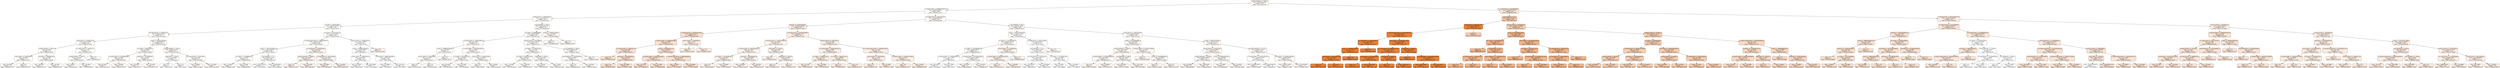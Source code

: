 digraph Tree {
node [shape=box, style="filled, rounded", color="black", fontname=helvetica] ;
edge [fontname=helvetica] ;
0 [label="context-switches <= 77936.0\nmae = 28703596.36485\nsamples = 1417\nvalue = 10157470.2743", fillcolor="#e5813908"] ;
1 [label="L1-dcache-loads <= 264488337408.0\nmae = 7849502.89066\nsamples = 990\nvalue = 3544824.75274", fillcolor="#e5813903"] ;
0 -> 1 [labeldistance=2.5, labelangle=45, headlabel="True"] ;
2 [label="cache-misses <= 1384231616.0\nmae = 3356720.45713\nsamples = 643\nvalue = 2474430.47798", fillcolor="#e5813902"] ;
1 -> 2 ;
3 [label="LLC-loads <= 469163280.0\nmae = 3094957.64796\nsamples = 591\nvalue = 2412310.16575", fillcolor="#e5813902"] ;
2 -> 3 ;
4 [label="LLC-load-misses <= 152046272.0\nmae = 2758293.93829\nsamples = 67\nvalue = 10157360.79835", fillcolor="#e5813908"] ;
3 -> 4 ;
5 [label="cache-misses <= 165061776.0\nmae = 651504.79566\nsamples = 28\nvalue = 6584914.13666", fillcolor="#e5813905"] ;
4 -> 5 ;
6 [label="context-switches <= 4647.5\nmae = 68.45041\nsamples = 22\nvalue = 6584981.18311", fillcolor="#e5813905"] ;
5 -> 6 ;
7 [label="cache-misses <= 158679600.0\nmae = 50.99324\nsamples = 11\nvalue = 6585012.11447", fillcolor="#e5813905"] ;
6 -> 7 ;
8 [label="mae = 38.47296\nsamples = 10\nvalue = 6585016.57827", fillcolor="#e5813905"] ;
7 -> 8 ;
9 [label="mae = 0.0\nsamples = 1\nvalue = 6584835.91844", fillcolor="#e5813905"] ;
7 -> 9 ;
10 [label="branches <= 7464828160.0\nmae = 50.7601\nsamples = 11\nvalue = 6584911.85794", fillcolor="#e5813905"] ;
6 -> 10 ;
11 [label="mae = 30.01974\nsamples = 2\nvalue = 6585036.26705", fillcolor="#e5813905"] ;
10 -> 11 ;
12 [label="mae = 34.13075\nsamples = 9\nvalue = 6584909.49184", fillcolor="#e5813905"] ;
10 -> 12 ;
13 [label="LLC-store-misses <= 18378117.0\nmae = 21.75793\nsamples = 6\nvalue = 3544834.11599", fillcolor="#e5813903"] ;
5 -> 13 ;
14 [label="context-switches <= 4927.5\nmae = 16.03762\nsamples = 5\nvalue = 3544835.99178", fillcolor="#e5813903"] ;
13 -> 14 ;
15 [label="mae = 3.89461\nsamples = 3\nvalue = 3544832.2402", fillcolor="#e5813903"] ;
14 -> 15 ;
16 [label="mae = 28.53007\nsamples = 2\nvalue = 3544868.36814", fillcolor="#e5813903"] ;
14 -> 16 ;
17 [label="mae = 0.0\nsamples = 1\nvalue = 3544785.6323", fillcolor="#e5813903"] ;
13 -> 17 ;
18 [label="cycles <= 165764276224.0\nmae = 1184180.98716\nsamples = 39\nvalue = 12007626.79765", fillcolor="#e5813909"] ;
4 -> 18 ;
19 [label="LLC-loads <= 458937456.0\nmae = 51.80359\nsamples = 25\nvalue = 12007671.58802", fillcolor="#e5813909"] ;
18 -> 19 ;
20 [label="L1-dcache-stores <= 26750430208.0\nmae = 44.24897\nsamples = 16\nvalue = 12007648.52832", fillcolor="#e5813909"] ;
19 -> 20 ;
21 [label="mae = 56.9387\nsamples = 4\nvalue = 12007732.77377", fillcolor="#e5813909"] ;
20 -> 21 ;
22 [label="mae = 24.99952\nsamples = 12\nvalue = 12007637.24014", fillcolor="#e5813909"] ;
20 -> 22 ;
23 [label="branches <= 7215158528.0\nmae = 38.9766\nsamples = 9\nvalue = 12007713.01594", fillcolor="#e5813909"] ;
19 -> 23 ;
24 [label="mae = 10.24744\nsamples = 2\nvalue = 12007761.529", fillcolor="#e5813909"] ;
23 -> 24 ;
25 [label="mae = 35.10278\nsamples = 7\nvalue = 12007704.97214", fillcolor="#e5813909"] ;
23 -> 25 ;
26 [label="context-switches <= 5153.5\nmae = 1448566.64022\nsamples = 14\nvalue = 10157420.33951", fillcolor="#e5813908"] ;
18 -> 26 ;
27 [label="page-faults <= 9154.5\nmae = 140.64805\nsamples = 2\nvalue = 17990.02536", fillcolor="#e5813900"] ;
26 -> 27 ;
28 [label="mae = 0.0\nsamples = 1\nvalue = 17849.37731", fillcolor="#e5813900"] ;
27 -> 28 ;
29 [label="mae = 0.0\nsamples = 1\nvalue = 18130.67342", fillcolor="#e5813900"] ;
27 -> 29 ;
30 [label="LLC-store-misses <= 15547459.5\nmae = 86.81309\nsamples = 12\nvalue = 10157467.40895", fillcolor="#e5813908"] ;
26 -> 30 ;
31 [label="mae = 55.88227\nsamples = 9\nvalue = 10157512.3632", fillcolor="#e5813908"] ;
30 -> 31 ;
32 [label="mae = 24.13059\nsamples = 3\nvalue = 10157322.72066", fillcolor="#e5813908"] ;
30 -> 32 ;
33 [label="LLC-stores <= 9275433472.0\nmae = 2651363.99381\nsamples = 524\nvalue = 2306160.54129", fillcolor="#e5813902"] ;
3 -> 33 ;
34 [label="L1-dcache-load-misses <= 14803105024.0\nmae = 2656538.16272\nsamples = 431\nvalue = 2412399.86329", fillcolor="#e5813902"] ;
33 -> 34 ;
35 [label="cycles <= 147327016960.0\nmae = 1102578.82222\nsamples = 405\nvalue = 2412311.60305", fillcolor="#e5813902"] ;
34 -> 35 ;
36 [label="LLC-stores <= 2756900352.0\nmae = 21.46657\nsamples = 21\nvalue = 6184882.40787", fillcolor="#e5813905"] ;
35 -> 36 ;
37 [label="mae = 15.00073\nsamples = 9\nvalue = 6184858.75368", fillcolor="#e5813905"] ;
36 -> 37 ;
38 [label="mae = 16.7085\nsamples = 12\nvalue = 6184899.26962", fillcolor="#e5813905"] ;
36 -> 38 ;
39 [label="cpu-migrations <= 2.5\nmae = 954653.2198\nsamples = 384\nvalue = 2366438.91434", fillcolor="#e5813902"] ;
35 -> 39 ;
40 [label="mae = 1114557.24122\nsamples = 44\nvalue = 17879.44724", fillcolor="#e5813900"] ;
39 -> 40 ;
41 [label="mae = 710768.30824\nsamples = 340\nvalue = 2412345.99253", fillcolor="#e5813902"] ;
39 -> 41 ;
42 [label="LLC-load-misses <= 928160288.0\nmae = 146.94237\nsamples = 26\nvalue = 29274777.73053", fillcolor="#e5813917"] ;
34 -> 42 ;
43 [label="context-switches <= 20069.5\nmae = 120.4066\nsamples = 6\nvalue = 29274604.40168", fillcolor="#e5813917"] ;
42 -> 43 ;
44 [label="mae = 0.0\nsamples = 1\nvalue = 29274943.73331", fillcolor="#e5813917"] ;
43 -> 44 ;
45 [label="mae = 69.21876\nsamples = 5\nvalue = 29274567.38752", fillcolor="#e5813917"] ;
43 -> 45 ;
46 [label="LLC-load-misses <= 931511648.0\nmae = 122.22516\nsamples = 20\nvalue = 29274835.38866", fillcolor="#e5813917"] ;
42 -> 46 ;
47 [label="mae = 60.93886\nsamples = 6\nvalue = 29274986.05454", fillcolor="#e5813917"] ;
46 -> 47 ;
48 [label="mae = 104.9856\nsamples = 14\nvalue = 29274760.86039", fillcolor="#e5813917"] ;
46 -> 48 ;
49 [label="branch-misses <= 146820704.0\nmae = 354929.78595\nsamples = 93\nvalue = 15902.93248", fillcolor="#e5813900"] ;
33 -> 49 ;
50 [label="cycles <= 664881758208.0\nmae = 18293.04009\nsamples = 92\nvalue = 15898.92973", fillcolor="#e5813900"] ;
49 -> 50 ;
51 [label="cache-misses <= 1068420928.0\nmae = 1664.41967\nsamples = 44\nvalue = 49918.46802", fillcolor="#e5813900"] ;
50 -> 51 ;
52 [label="mae = 10.34938\nsamples = 24\nvalue = 49906.74548", fillcolor="#e5813900"] ;
51 -> 52 ;
53 [label="mae = 600.23186\nsamples = 20\nvalue = 53723.17628", fillcolor="#e5813900"] ;
51 -> 53 ;
54 [label="instructions <= 980667301888.0\nmae = 2192.31267\nsamples = 48\nvalue = 15505.30645", fillcolor="#e5813900"] ;
50 -> 54 ;
55 [label="mae = 125.98926\nsamples = 26\nvalue = 15685.61584", fillcolor="#e5813900"] ;
54 -> 55 ;
56 [label="mae = 96.42176\nsamples = 22\nvalue = 10971.58825", fillcolor="#e5813900"] ;
54 -> 56 ;
57 [label="mae = 0.0\nsamples = 1\nvalue = 31341413.33799", fillcolor="#e5813919"] ;
49 -> 57 ;
58 [label="cpu-migrations <= 367.0\nmae = 1027458.02794\nsamples = 52\nvalue = 8754492.05026", fillcolor="#e5813907"] ;
2 -> 58 ;
59 [label="LLC-loads <= 2409056896.0\nmae = 706055.02666\nsamples = 50\nvalue = 8754482.41261", fillcolor="#e5813907"] ;
58 -> 59 ;
60 [label="LLC-load-misses <= 1292617664.0\nmae = 81.57938\nsamples = 24\nvalue = 8754574.0215", fillcolor="#e5813907"] ;
59 -> 60 ;
61 [label="cycles <= 768882212864.0\nmae = 20.1288\nsamples = 3\nvalue = 8754715.0716", fillcolor="#e5813907"] ;
60 -> 61 ;
62 [label="branch-misses <= 75564288.0\nmae = 13.87011\nsamples = 2\nvalue = 8754728.94171", fillcolor="#e5813907"] ;
61 -> 62 ;
63 [label="mae = 0.0\nsamples = 1\nvalue = 8754715.0716", fillcolor="#e5813907"] ;
62 -> 63 ;
64 [label="mae = 0.0\nsamples = 1\nvalue = 8754742.81182", fillcolor="#e5813907"] ;
62 -> 64 ;
65 [label="mae = 0.0\nsamples = 1\nvalue = 8754682.42543", fillcolor="#e5813907"] ;
61 -> 65 ;
66 [label="L1-dcache-loads <= 263557955584.0\nmae = 72.62973\nsamples = 21\nvalue = 8754562.35314", fillcolor="#e5813907"] ;
60 -> 66 ;
67 [label="LLC-loads <= 2217437312.0\nmae = 60.08497\nsamples = 18\nvalue = 8754527.3322", fillcolor="#e5813907"] ;
66 -> 67 ;
68 [label="mae = 54.52441\nsamples = 10\nvalue = 8754582.83957", fillcolor="#e5813907"] ;
67 -> 68 ;
69 [label="mae = 33.35356\nsamples = 8\nvalue = 8754492.05026", fillcolor="#e5813907"] ;
67 -> 69 ;
70 [label="cache-misses <= 1456075328.0\nmae = 13.58245\nsamples = 3\nvalue = 8754682.18469", fillcolor="#e5813907"] ;
66 -> 70 ;
71 [label="mae = 0.0\nsamples = 1\nvalue = 8754713.60996", fillcolor="#e5813907"] ;
70 -> 71 ;
72 [label="mae = 4.66104\nsamples = 2\nvalue = 8754677.52365", fillcolor="#e5813907"] ;
70 -> 72 ;
73 [label="branch-misses <= 78779696.0\nmae = 577038.58253\nsamples = 26\nvalue = 7485861.51412", fillcolor="#e5813906"] ;
59 -> 73 ;
74 [label="LLC-loads <= 2720927232.0\nmae = 69.53332\nsamples = 21\nvalue = 7485826.29915", fillcolor="#e5813906"] ;
73 -> 74 ;
75 [label="LLC-loads <= 2642075776.0\nmae = 61.81612\nsamples = 14\nvalue = 7485878.72878", fillcolor="#e5813906"] ;
74 -> 75 ;
76 [label="mae = 72.34508\nsamples = 5\nvalue = 7485784.22763", fillcolor="#e5813906"] ;
75 -> 76 ;
77 [label="mae = 28.03799\nsamples = 9\nvalue = 7485898.45502", fillcolor="#e5813906"] ;
75 -> 77 ;
78 [label="page-faults <= 8212.0\nmae = 47.51619\nsamples = 7\nvalue = 7485799.35866", fillcolor="#e5813906"] ;
74 -> 78 ;
79 [label="mae = 10.0545\nsamples = 4\nvalue = 7485809.94465", fillcolor="#e5813906"] ;
78 -> 79 ;
80 [label="mae = 7.5845\nsamples = 3\nvalue = 7485709.17258", fillcolor="#e5813906"] ;
78 -> 80 ;
81 [label="cpu-migrations <= 203.0\nmae = 399636.5082\nsamples = 5\nvalue = 10086615.70917", fillcolor="#e5813908"] ;
73 -> 81 ;
82 [label="cache-references <= 4754366976.0\nmae = 86.73643\nsamples = 4\nvalue = 10086604.67925", fillcolor="#e5813908"] ;
81 -> 82 ;
83 [label="mae = 0.0\nsamples = 1\nvalue = 10086384.01472", fillcolor="#e5813908"] ;
82 -> 83 ;
84 [label="mae = 38.41709\nsamples = 3\nvalue = 10086615.70917", fillcolor="#e5813908"] ;
82 -> 84 ;
85 [label="mae = 0.0\nsamples = 1\nvalue = 12084451.30443", fillcolor="#e5813909"] ;
81 -> 85 ;
86 [label="cycles <= 754407735296.0\nmae = 61.07859\nsamples = 2\nvalue = 17817023.18926", fillcolor="#e581390e"] ;
58 -> 86 ;
87 [label="mae = 0.0\nsamples = 1\nvalue = 17817084.26785", fillcolor="#e581390e"] ;
86 -> 87 ;
88 [label="mae = 0.0\nsamples = 1\nvalue = 17816962.11067", fillcolor="#e581390e"] ;
86 -> 88 ;
89 [label="LLC-load-misses <= 1062787136.0\nmae = 11796096.67928\nsamples = 347\nvalue = 12928674.4685", fillcolor="#e581390a"] ;
1 -> 89 ;
90 [label="branches <= 43161450496.0\nmae = 15576546.60368\nsamples = 59\nvalue = 45338624.15259", fillcolor="#e5813924"] ;
89 -> 90 ;
91 [label="L1-dcache-stores <= 201565216768.0\nmae = 2820264.90423\nsamples = 23\nvalue = 77769950.99864", fillcolor="#e581393d"] ;
90 -> 91 ;
92 [label="L1-dcache-loads <= 446488330240.0\nmae = 155.92609\nsamples = 21\nvalue = 77770024.46658", fillcolor="#e581393d"] ;
91 -> 92 ;
93 [label="LLC-store-misses <= 32043261.0\nmae = 109.62083\nsamples = 10\nvalue = 77769870.44739", fillcolor="#e581393d"] ;
92 -> 93 ;
94 [label="mae = 0.0\nsamples = 1\nvalue = 77770189.22156", fillcolor="#e581393d"] ;
93 -> 94 ;
95 [label="branches <= 43063654400.0\nmae = 85.21228\nsamples = 9\nvalue = 77769859.92381", fillcolor="#e581393d"] ;
93 -> 95 ;
96 [label="mae = 0.0\nsamples = 1\nvalue = 77770108.56562", fillcolor="#e581393d"] ;
95 -> 96 ;
97 [label="mae = 64.78359\nsamples = 8\nvalue = 77769843.57386", fillcolor="#e581393d"] ;
95 -> 97 ;
98 [label="cycles <= 787893747712.0\nmae = 113.88553\nsamples = 11\nvalue = 77770146.40495", fillcolor="#e581393d"] ;
92 -> 98 ;
99 [label="L1-dcache-stores <= 201540362240.0\nmae = 102.91377\nsamples = 5\nvalue = 77769936.54729", fillcolor="#e581393d"] ;
98 -> 99 ;
100 [label="mae = 79.77729\nsamples = 2\nvalue = 77770168.48577", fillcolor="#e581393d"] ;
99 -> 100 ;
101 [label="mae = 12.73801\nsamples = 3\nvalue = 77769924.06942", fillcolor="#e581393d"] ;
99 -> 101 ;
102 [label="L1-dcache-load-misses <= 29684398080.0\nmae = 41.99028\nsamples = 6\nvalue = 77770230.33657", fillcolor="#e581393d"] ;
98 -> 102 ;
103 [label="mae = 27.2845\nsamples = 3\nvalue = 77770146.40495", fillcolor="#e581393d"] ;
102 -> 103 ;
104 [label="mae = 15.66904\nsamples = 3\nvalue = 77770255.71893", fillcolor="#e581393d"] ;
102 -> 104 ;
105 [label="branch-misses <= 49840484.0\nmae = 5.6273\nsamples = 2\nvalue = 45338578.55786", fillcolor="#e5813924"] ;
91 -> 105 ;
106 [label="mae = 0.0\nsamples = 1\nvalue = 45338572.93056", fillcolor="#e5813924"] ;
105 -> 106 ;
107 [label="mae = 0.0\nsamples = 1\nvalue = 45338584.18516", fillcolor="#e5813924"] ;
105 -> 107 ;
108 [label="L1-dcache-stores <= 152439726080.0\nmae = 6609886.37733\nsamples = 36\nvalue = 45338557.3622", fillcolor="#e5813924"] ;
90 -> 108 ;
109 [label="L1-dcache-stores <= 104229761024.0\nmae = 205.98476\nsamples = 17\nvalue = 31341286.15226", fillcolor="#e5813919"] ;
108 -> 109 ;
110 [label="L1-dcache-stores <= 104159526912.0\nmae = 163.61644\nsamples = 14\nvalue = 31341345.33191", fillcolor="#e5813919"] ;
109 -> 110 ;
111 [label="LLC-stores <= 12124169728.0\nmae = 164.34212\nsamples = 4\nvalue = 31340996.18963", fillcolor="#e5813919"] ;
110 -> 111 ;
112 [label="mae = 0.0\nsamples = 1\nvalue = 31341464.28945", fillcolor="#e5813919"] ;
111 -> 112 ;
113 [label="mae = 46.33844\nsamples = 3\nvalue = 31340945.93628", fillcolor="#e5813919"] ;
111 -> 113 ;
114 [label="branches <= 62870609920.0\nmae = 100.62049\nsamples = 10\nvalue = 31341379.18518", fillcolor="#e5813919"] ;
110 -> 114 ;
115 [label="mae = 79.59182\nsamples = 4\nvalue = 31341271.14035", fillcolor="#e5813919"] ;
114 -> 115 ;
116 [label="mae = 41.24313\nsamples = 6\nvalue = 31341457.8599", fillcolor="#e5813919"] ;
114 -> 116 ;
117 [label="minor-faults <= 15247.0\nmae = 46.25939\nsamples = 3\nvalue = 31340912.47749", fillcolor="#e5813919"] ;
109 -> 117 ;
118 [label="mae = 0.0\nsamples = 1\nvalue = 31340842.58535", fillcolor="#e5813919"] ;
117 -> 118 ;
119 [label="page-faults <= 16070.5\nmae = 34.44301\nsamples = 2\nvalue = 31340946.9205", fillcolor="#e5813919"] ;
117 -> 119 ;
120 [label="mae = 0.0\nsamples = 1\nvalue = 31340981.3635", fillcolor="#e5813919"] ;
119 -> 120 ;
121 [label="mae = 0.0\nsamples = 1\nvalue = 31340912.47749", fillcolor="#e5813919"] ;
119 -> 121 ;
122 [label="branch-misses <= 50431702.0\nmae = 36.93406\nsamples = 19\nvalue = 45338610.33108", fillcolor="#e5813924"] ;
108 -> 122 ;
123 [label="L1-dcache-loads <= 446875942912.0\nmae = 29.05831\nsamples = 10\nvalue = 45338641.69692", fillcolor="#e5813924"] ;
122 -> 123 ;
124 [label="LLC-loads <= 1838035136.0\nmae = 26.34742\nsamples = 8\nvalue = 45338633.63561", fillcolor="#e5813924"] ;
123 -> 124 ;
125 [label="mae = 11.7762\nsamples = 2\nvalue = 45338579.68185", fillcolor="#e5813924"] ;
124 -> 125 ;
126 [label="mae = 15.03801\nsamples = 6\nvalue = 45338641.69692", fillcolor="#e5813924"] ;
124 -> 126 ;
127 [label="LLC-stores <= 1960523712.0\nmae = 0.83564\nsamples = 2\nvalue = 45338679.85938", fillcolor="#e5813924"] ;
123 -> 127 ;
128 [label="mae = 0.0\nsamples = 1\nvalue = 45338680.69502", fillcolor="#e5813924"] ;
127 -> 128 ;
129 [label="mae = 0.0\nsamples = 1\nvalue = 45338679.02373", fillcolor="#e5813924"] ;
127 -> 129 ;
130 [label="L1-dcache-load-misses <= 29659875328.0\nmae = 21.52383\nsamples = 9\nvalue = 45338574.99799", fillcolor="#e5813924"] ;
122 -> 130 ;
131 [label="branch-misses <= 50531668.0\nmae = 7.02919\nsamples = 6\nvalue = 45338570.5273", fillcolor="#e5813924"] ;
130 -> 131 ;
132 [label="mae = 0.0\nsamples = 1\nvalue = 45338552.765", fillcolor="#e5813924"] ;
131 -> 132 ;
133 [label="mae = 4.76024\nsamples = 5\nvalue = 45338571.13895", fillcolor="#e5813924"] ;
131 -> 133 ;
134 [label="L1-dcache-stores <= 200744714240.0\nmae = 13.25722\nsamples = 3\nvalue = 45338610.33108", fillcolor="#e5813924"] ;
130 -> 134 ;
135 [label="mae = 0.0\nsamples = 1\nvalue = 45338649.12789", fillcolor="#e5813924"] ;
134 -> 135 ;
136 [label="mae = 0.48743\nsamples = 2\nvalue = 45338609.84365", fillcolor="#e5813924"] ;
134 -> 136 ;
137 [label="cpu-migrations <= 86.5\nmae = 6011097.20578\nsamples = 288\nvalue = 12084668.33176", fillcolor="#e5813909"] ;
89 -> 137 ;
138 [label="cycles <= 1057470709760.0\nmae = 3748931.31364\nsamples = 89\nvalue = 226186.43643", fillcolor="#e5813900"] ;
137 -> 138 ;
139 [label="LLC-stores <= 12146683392.0\nmae = 5660001.92298\nsamples = 28\nvalue = 10741083.94142", fillcolor="#e5813908"] ;
138 -> 139 ;
140 [label="LLC-loads <= 3227084288.0\nmae = 3060929.4073\nsamples = 24\nvalue = 10086685.43092", fillcolor="#e5813908"] ;
139 -> 140 ;
141 [label="L1-dcache-stores <= 153189036032.0\nmae = 14321.77805\nsamples = 6\nvalue = 10628.69115", fillcolor="#e5813900"] ;
140 -> 141 ;
142 [label="mae = 565.42871\nsamples = 2\nvalue = 53254.9632", fillcolor="#e5813900"] ;
141 -> 142 ;
143 [label="mae = 162.11848\nsamples = 4\nvalue = 10475.75055", fillcolor="#e5813900"] ;
141 -> 143 ;
144 [label="L1-dcache-loads <= 357192392704.0\nmae = 581829.54681\nsamples = 18\nvalue = 11395457.21566", fillcolor="#e5813909"] ;
140 -> 144 ;
145 [label="mae = 105.31644\nsamples = 8\nvalue = 10086596.68916", fillcolor="#e5813908"] ;
144 -> 145 ;
146 [label="mae = 114.92433\nsamples = 10\nvalue = 11395689.1486", fillcolor="#e5813909"] ;
144 -> 146 ;
147 [label="branch-misses <= 147289360.0\nmae = 199.3023\nsamples = 4\nvalue = 31341231.45084", fillcolor="#e5813919"] ;
139 -> 147 ;
148 [label="L1-dcache-loads <= 264553955328.0\nmae = 88.82172\nsamples = 3\nvalue = 31341334.68458", fillcolor="#e5813919"] ;
147 -> 148 ;
149 [label="mae = 0.0\nsamples = 1\nvalue = 31341128.21711", fillcolor="#e5813919"] ;
148 -> 149 ;
150 [label="mae = 29.99885\nsamples = 2\nvalue = 31341364.68343", fillcolor="#e5813919"] ;
148 -> 150 ;
151 [label="mae = 0.0\nsamples = 1\nvalue = 31340803.94056", fillcolor="#e5813919"] ;
147 -> 151 ;
152 [label="LLC-load-misses <= 5682727680.0\nmae = 285166.6387\nsamples = 61\nvalue = 221187.44807", fillcolor="#e5813900"] ;
138 -> 152 ;
153 [label="cpu-migrations <= 22.5\nmae = 73026.20526\nsamples = 60\nvalue = 220767.13119", fillcolor="#e5813900"] ;
152 -> 153 ;
154 [label="LLC-store-misses <= 552755232.0\nmae = 2500.93278\nsamples = 40\nvalue = 226225.80601", fillcolor="#e5813900"] ;
153 -> 154 ;
155 [label="mae = 2473.05778\nsamples = 10\nvalue = 218838.38122", fillcolor="#e5813900"] ;
154 -> 155 ;
156 [label="mae = 1179.06398\nsamples = 30\nvalue = 226493.19912", fillcolor="#e5813900"] ;
154 -> 156 ;
157 [label="LLC-stores <= 12763845120.0\nmae = 87.39636\nsamples = 20\nvalue = 11191.20483", fillcolor="#e5813900"] ;
153 -> 157 ;
158 [label="mae = 74.37691\nsamples = 15\nvalue = 11147.83864", fillcolor="#e5813900"] ;
157 -> 158 ;
159 [label="mae = 25.02883\nsamples = 5\nvalue = 11317.88504", fillcolor="#e5813900"] ;
157 -> 159 ;
160 [label="mae = 0.0\nsamples = 1\nvalue = 13234780.09311", fillcolor="#e581390a"] ;
152 -> 160 ;
161 [label="cache-misses <= 1387013632.0\nmae = 3900345.69395\nsamples = 199\nvalue = 13234712.26475", fillcolor="#e581390a"] ;
137 -> 161 ;
162 [label="cycles <= 831754665984.0\nmae = 208.0986\nsamples = 22\nvalue = 23411503.51117", fillcolor="#e5813912"] ;
161 -> 162 ;
163 [label="context-switches <= 27661.5\nmae = 191.64148\nsamples = 19\nvalue = 23411495.64023", fillcolor="#e5813912"] ;
162 -> 163 ;
164 [label="L1-dcache-stores <= 201185656832.0\nmae = 140.21885\nsamples = 4\nvalue = 23411863.45672", fillcolor="#e5813912"] ;
163 -> 164 ;
165 [label="mae = 0.0\nsamples = 1\nvalue = 23411546.44693", fillcolor="#e5813912"] ;
164 -> 165 ;
166 [label="mae = 55.66958\nsamples = 3\nvalue = 23411940.3136", fillcolor="#e5813912"] ;
164 -> 166 ;
167 [label="cpu-migrations <= 506.5\nmae = 152.70518\nsamples = 15\nvalue = 23411457.56344", fillcolor="#e5813912"] ;
163 -> 167 ;
168 [label="mae = 106.26421\nsamples = 4\nvalue = 23411216.32404", fillcolor="#e5813912"] ;
167 -> 168 ;
169 [label="mae = 124.74167\nsamples = 11\nvalue = 23411495.64023", fillcolor="#e5813912"] ;
167 -> 169 ;
170 [label="L1-dcache-stores <= 201170771968.0\nmae = 72.53387\nsamples = 3\nvalue = 23411759.21258", fillcolor="#e5813912"] ;
162 -> 170 ;
171 [label="mae = 0.0\nsamples = 1\nvalue = 23411944.90508", fillcolor="#e5813912"] ;
170 -> 171 ;
172 [label="cycles <= 832769818624.0\nmae = 15.95456\nsamples = 2\nvalue = 23411743.25802", fillcolor="#e5813912"] ;
170 -> 172 ;
173 [label="mae = 0.0\nsamples = 1\nvalue = 23411727.30346", fillcolor="#e5813912"] ;
172 -> 173 ;
174 [label="mae = 0.0\nsamples = 1\nvalue = 23411759.21258", fillcolor="#e5813912"] ;
172 -> 174 ;
175 [label="cycles <= 866532163584.0\nmae = 3115024.4224\nsamples = 177\nvalue = 12928666.3391", fillcolor="#e581390a"] ;
161 -> 175 ;
176 [label="branch-misses <= 151251728.0\nmae = 1339708.26901\nsamples = 65\nvalue = 16312925.94683", fillcolor="#e581390d"] ;
175 -> 176 ;
177 [label="context-switches <= 29199.5\nmae = 699551.96902\nsamples = 43\nvalue = 16313154.88625", fillcolor="#e581390d"] ;
176 -> 177 ;
178 [label="mae = 81.66942\nsamples = 20\nvalue = 17816960.20026", fillcolor="#e581390e"] ;
177 -> 178 ;
179 [label="mae = 108.33149\nsamples = 23\nvalue = 16312951.84101", fillcolor="#e581390d"] ;
177 -> 179 ;
180 [label="cycles <= 826660126720.0\nmae = 68.6496\nsamples = 22\nvalue = 13722122.31517", fillcolor="#e581390b"] ;
176 -> 180 ;
181 [label="mae = 13.45995\nsamples = 3\nvalue = 13722028.48651", fillcolor="#e581390b"] ;
180 -> 181 ;
182 [label="mae = 63.58783\nsamples = 19\nvalue = 13722141.27062", fillcolor="#e581390b"] ;
180 -> 182 ;
183 [label="context-switches <= 31771.5\nmae = 3078455.49073\nsamples = 112\nvalue = 12084603.45275", fillcolor="#e5813909"] ;
175 -> 183 ;
184 [label="L1-dcache-loads <= 357012168704.0\nmae = 3546641.47831\nsamples = 20\nvalue = 10496.52696", fillcolor="#e5813900"] ;
183 -> 184 ;
185 [label="mae = 1126694.70527\nsamples = 5\nvalue = 12084504.49509", fillcolor="#e5813909"] ;
184 -> 185 ;
186 [label="mae = 861360.80122\nsamples = 15\nvalue = 10353.86143", fillcolor="#e5813900"] ;
184 -> 186 ;
187 [label="instructions <= 1039935766528.0\nmae = 1839879.60605\nsamples = 92\nvalue = 12506542.86146", fillcolor="#e581390a"] ;
183 -> 187 ;
188 [label="mae = 2995871.6586\nsamples = 16\nvalue = 10086424.22281", fillcolor="#e5813908"] ;
187 -> 188 ;
189 [label="mae = 1178176.8869\nsamples = 76\nvalue = 12928466.29339", fillcolor="#e581390a"] ;
187 -> 189 ;
190 [label="cache-misses <= 6545384960.0\nmae = 39786971.91203\nsamples = 427\nvalue = 65902888.45456", fillcolor="#e5813934"] ;
0 -> 190 [labeldistance=2.5, labelangle=-45, headlabel="False"] ;
191 [label="cpu-migrations <= 4.0\nmae = 56451745.84712\nsamples = 110\nvalue = 128745851.8427", fillcolor="#e5813965"] ;
190 -> 191 ;
192 [label="cache-misses <= 4480270336.0\nmae = 8524449.86683\nsamples = 23\nvalue = 324711691.78599", fillcolor="#e58139ff"] ;
191 -> 192 ;
193 [label="L1-dcache-load-misses <= 125362966528.0\nmae = 4393.01279\nsamples = 22\nvalue = 324712039.1522", fillcolor="#e58139ff"] ;
192 -> 193 ;
194 [label="LLC-load-misses <= 3901489280.0\nmae = 1377.54419\nsamples = 4\nvalue = 324705181.89119", fillcolor="#e58139ff"] ;
193 -> 194 ;
195 [label="cycles <= 3290923532288.0\nmae = 711.42925\nsamples = 3\nvalue = 324704592.03667", fillcolor="#e58139ff"] ;
194 -> 195 ;
196 [label="cache-misses <= 4141707648.0\nmae = 477.28935\nsamples = 2\nvalue = 324704114.74732", fillcolor="#e58139ff"] ;
195 -> 196 ;
197 [label="mae = 0.0\nsamples = 1\nvalue = 324703637.45796", fillcolor="#e58139ff"] ;
196 -> 197 ;
198 [label="mae = 0.0\nsamples = 1\nvalue = 324704592.03667", fillcolor="#e58139ff"] ;
196 -> 198 ;
199 [label="mae = 0.0\nsamples = 1\nvalue = 324705771.74571", fillcolor="#e58139ff"] ;
195 -> 199 ;
200 [label="mae = 0.0\nsamples = 1\nvalue = 324707967.92568", fillcolor="#e58139ff"] ;
194 -> 200 ;
201 [label="instructions <= 6709061877760.0\nmae = 3669.53689\nsamples = 18\nvalue = 324713918.24236", fillcolor="#e58139ff"] ;
193 -> 201 ;
202 [label="L1-dcache-stores <= 820644315136.0\nmae = 2546.12826\nsamples = 9\nvalue = 324716178.97872", fillcolor="#e58139ff"] ;
201 -> 202 ;
203 [label="cache-misses <= 4124203648.0\nmae = 1982.49343\nsamples = 6\nvalue = 324714895.69097", fillcolor="#e58139ff"] ;
202 -> 203 ;
204 [label="mae = 0.0\nsamples = 1\nvalue = 324719393.9821", fillcolor="#e58139ff"] ;
203 -> 204 ;
205 [label="mae = 1288.41799\nsamples = 5\nvalue = 324713941.11147", fillcolor="#e58139ff"] ;
203 -> 205 ;
206 [label="minor-faults <= 30103.0\nmae = 612.41848\nsamples = 3\nvalue = 324719901.05467", fillcolor="#e58139ff"] ;
202 -> 206 ;
207 [label="mae = 0.0\nsamples = 1\nvalue = 324718580.70168", fillcolor="#e58139ff"] ;
206 -> 207 ;
208 [label="mae = 258.45122\nsamples = 2\nvalue = 324720159.50589", fillcolor="#e58139ff"] ;
206 -> 208 ;
209 [label="minor-faults <= 30801.5\nmae = 2726.95443\nsamples = 9\nvalue = 324710748.08959", fillcolor="#e58139ff"] ;
201 -> 209 ;
210 [label="mae = 0.0\nsamples = 1\nvalue = 324704452.03741", fillcolor="#e58139ff"] ;
209 -> 210 ;
211 [label="L1-dcache-loads <= 1824720879616.0\nmae = 2280.81721\nsamples = 8\nvalue = 324710785.71891", fillcolor="#e58139ff"] ;
209 -> 211 ;
212 [label="mae = 3464.50865\nsamples = 3\nvalue = 324715250.12265", fillcolor="#e58139ff"] ;
211 -> 212 ;
213 [label="mae = 670.19573\nsamples = 5\nvalue = 324710748.08959", fillcolor="#e58139ff"] ;
211 -> 213 ;
214 [label="mae = 0.0\nsamples = 1\nvalue = 128745991.13018", fillcolor="#e5813965"] ;
192 -> 214 ;
215 [label="branch-misses <= 135941264.0\nmae = 21683621.70884\nsamples = 87\nvalue = 124763506.13125", fillcolor="#e5813962"] ;
191 -> 215 ;
216 [label="cycles <= 3295209324544.0\nmae = 1047.86654\nsamples = 19\nvalue = 189830989.92758", fillcolor="#e5813995"] ;
215 -> 216 ;
217 [label="LLC-stores <= 16536020992.0\nmae = 408.72276\nsamples = 6\nvalue = 189832392.98094", fillcolor="#e5813995"] ;
216 -> 217 ;
218 [label="mae = 0.0\nsamples = 1\nvalue = 189830989.92758", fillcolor="#e5813995"] ;
217 -> 218 ;
219 [label="cpu-migrations <= 10.5\nmae = 178.17388\nsamples = 5\nvalue = 189832551.39471", fillcolor="#e5813995"] ;
217 -> 219 ;
220 [label="LLC-store-misses <= 194541720.0\nmae = 80.21685\nsamples = 2\nvalue = 189832154.35031", fillcolor="#e5813995"] ;
219 -> 220 ;
221 [label="mae = 0.0\nsamples = 1\nvalue = 189832074.13346", fillcolor="#e5813995"] ;
220 -> 221 ;
222 [label="mae = 0.0\nsamples = 1\nvalue = 189832234.56716", fillcolor="#e5813995"] ;
220 -> 222 ;
223 [label="cache-references <= 12873099776.0\nmae = 24.33525\nsamples = 3\nvalue = 189832575.16957", fillcolor="#e5813995"] ;
219 -> 223 ;
224 [label="mae = 0.0\nsamples = 1\nvalue = 189832624.40048", fillcolor="#e5813995"] ;
223 -> 224 ;
225 [label="mae = 11.88743\nsamples = 2\nvalue = 189832563.28214", fillcolor="#e5813995"] ;
223 -> 225 ;
226 [label="instructions <= 6711471505408.0\nmae = 895.29057\nsamples = 13\nvalue = 189830329.02937", fillcolor="#e5813995"] ;
216 -> 226 ;
227 [label="LLC-loads <= 10295817216.0\nmae = 602.50784\nsamples = 6\nvalue = 189829214.32913", fillcolor="#e5813995"] ;
226 -> 227 ;
228 [label="mae = 0.0\nsamples = 1\nvalue = 189830897.04332", fillcolor="#e5813995"] ;
227 -> 228 ;
229 [label="L1-dcache-loads <= 1825023262720.0\nmae = 369.05237\nsamples = 5\nvalue = 189829127.25811", fillcolor="#e5813995"] ;
227 -> 229 ;
230 [label="mae = 0.0\nsamples = 1\nvalue = 189829864.25263", fillcolor="#e5813995"] ;
229 -> 230 ;
231 [label="mae = 277.06683\nsamples = 4\nvalue = 189829027.42001", fillcolor="#e5813995"] ;
229 -> 231 ;
232 [label="LLC-store-misses <= 246148672.0\nmae = 469.28969\nsamples = 7\nvalue = 189831075.11618", fillcolor="#e5813995"] ;
226 -> 232 ;
233 [label="LLC-load-misses <= 3922302080.0\nmae = 223.61817\nsamples = 6\nvalue = 189831110.21281", fillcolor="#e5813995"] ;
232 -> 233 ;
234 [label="mae = 105.08579\nsamples = 5\nvalue = 189831145.30943", fillcolor="#e5813995"] ;
233 -> 234 ;
235 [label="mae = 0.0\nsamples = 1\nvalue = 189830329.02937", fillcolor="#e5813995"] ;
233 -> 235 ;
236 [label="mae = 0.0\nsamples = 1\nvalue = 189829131.79737", fillcolor="#e5813995"] ;
232 -> 236 ;
237 [label="context-switches <= 101847.5\nmae = 9561622.72322\nsamples = 68\nvalue = 124762877.94513", fillcolor="#e5813962"] ;
215 -> 237 ;
238 [label="LLC-loads <= 9826504448.0\nmae = 1991587.53229\nsamples = 46\nvalue = 126754633.13746", fillcolor="#e5813964"] ;
237 -> 238 ;
239 [label="L1-dcache-stores <= 459122720768.0\nmae = 512.86881\nsamples = 23\nvalue = 124762868.83691", fillcolor="#e5813962"] ;
238 -> 239 ;
240 [label="context-switches <= 86179.5\nmae = 378.33486\nsamples = 17\nvalue = 124762893.06343", fillcolor="#e5813962"] ;
239 -> 240 ;
241 [label="mae = 330.20244\nsamples = 13\nvalue = 124762868.83691", fillcolor="#e5813962"] ;
240 -> 241 ;
242 [label="mae = 153.59761\nsamples = 4\nvalue = 124763432.16277", fillcolor="#e5813962"] ;
240 -> 242 ;
243 [label="branches <= 125674864640.0\nmae = 535.90153\nsamples = 6\nvalue = 124761985.22331", fillcolor="#e5813962"] ;
239 -> 243 ;
244 [label="mae = 36.79154\nsamples = 3\nvalue = 124761622.17132", fillcolor="#e5813962"] ;
243 -> 244 ;
245 [label="mae = 311.84123\nsamples = 3\nvalue = 124762347.22557", fillcolor="#e5813962"] ;
243 -> 245 ;
246 [label="instructions <= 4149726543872.0\nmae = 107.08729\nsamples = 23\nvalue = 128745867.18054", fillcolor="#e5813965"] ;
238 -> 246 ;
247 [label="context-switches <= 84932.0\nmae = 49.38073\nsamples = 9\nvalue = 128745707.50293", fillcolor="#e5813965"] ;
246 -> 247 ;
248 [label="mae = 28.18593\nsamples = 7\nvalue = 128745706.60988", fillcolor="#e5813965"] ;
247 -> 248 ;
249 [label="mae = 8.7767\nsamples = 2\nvalue = 128745830.61895", fillcolor="#e5813965"] ;
247 -> 249 ;
250 [label="LLC-load-misses <= 4261261056.0\nmae = 65.5686\nsamples = 14\nvalue = 128745935.92333", fillcolor="#e5813965"] ;
246 -> 250 ;
251 [label="mae = 33.21792\nsamples = 6\nvalue = 128745868.23065", fillcolor="#e5813965"] ;
250 -> 251 ;
252 [label="mae = 57.07854\nsamples = 8\nvalue = 128745976.87428", fillcolor="#e5813965"] ;
250 -> 252 ;
253 [label="L1-dcache-load-misses <= 125409169408.0\nmae = 42.31414\nsamples = 22\nvalue = 99373335.17237", fillcolor="#e581394e"] ;
237 -> 253 ;
254 [label="branches <= 177963917312.0\nmae = 28.10236\nsamples = 13\nvalue = 99373342.96417", fillcolor="#e581394e"] ;
253 -> 254 ;
255 [label="L1-dcache-loads <= 1825550041088.0\nmae = 20.41817\nsamples = 10\nvalue = 99373341.12683", fillcolor="#e581394e"] ;
254 -> 255 ;
256 [label="mae = 0.19024\nsamples = 2\nvalue = 99373382.77174", fillcolor="#e581394e"] ;
255 -> 256 ;
257 [label="mae = 15.08525\nsamples = 8\nvalue = 99373338.5255", fillcolor="#e581394e"] ;
255 -> 257 ;
258 [label="page-faults <= 165519.5\nmae = 5.76137\nsamples = 3\nvalue = 99373393.81742", fillcolor="#e581394e"] ;
254 -> 258 ;
259 [label="mae = 0.0\nsamples = 1\nvalue = 99373405.02171", fillcolor="#e581394e"] ;
258 -> 259 ;
260 [label="mae = 3.03991\nsamples = 2\nvalue = 99373390.77751", fillcolor="#e581394e"] ;
258 -> 260 ;
261 [label="cycles <= 3429940068352.0\nmae = 31.70005\nsamples = 9\nvalue = 99373289.00511", fillcolor="#e581394e"] ;
253 -> 261 ;
262 [label="mae = 0.0\nsamples = 1\nvalue = 99373414.64688", fillcolor="#e581394e"] ;
261 -> 262 ;
263 [label="branches <= 177962139648.0\nmae = 19.95733\nsamples = 8\nvalue = 99373282.4761", fillcolor="#e581394e"] ;
261 -> 263 ;
264 [label="mae = 13.84389\nsamples = 4\nvalue = 99373262.74265", fillcolor="#e581394e"] ;
263 -> 264 ;
265 [label="mae = 6.93552\nsamples = 4\nvalue = 99373296.90338", fillcolor="#e581394e"] ;
263 -> 265 ;
266 [label="L1-dcache-stores <= 462437810176.0\nmae = 14360722.36509\nsamples = 317\nvalue = 51810274.09268", fillcolor="#e5813929"] ;
190 -> 266 ;
267 [label="LLC-store-misses <= 1111254784.0\nmae = 14200199.56307\nsamples = 134\nvalue = 66995591.44469", fillcolor="#e5813935"] ;
266 -> 267 ;
268 [label="branches <= 261019164672.0\nmae = 148.75522\nsamples = 20\nvalue = 78718648.48734", fillcolor="#e581393e"] ;
267 -> 268 ;
269 [label="cycles <= 3088246767616.0\nmae = 127.11098\nsamples = 13\nvalue = 78718717.6585", fillcolor="#e581393e"] ;
268 -> 269 ;
270 [label="branches <= 259542777856.0\nmae = 108.0268\nsamples = 12\nvalue = 78718733.30858", fillcolor="#e581393e"] ;
269 -> 270 ;
271 [label="mae = 0.0\nsamples = 1\nvalue = 78718431.88205", fillcolor="#e581393e"] ;
270 -> 271 ;
272 [label="LLC-loads <= 15127760896.0\nmae = 89.02228\nsamples = 11\nvalue = 78718748.95866", fillcolor="#e581393e"] ;
270 -> 272 ;
273 [label="mae = 21.88279\nsamples = 3\nvalue = 78718840.11106", fillcolor="#e581393e"] ;
272 -> 273 ;
274 [label="mae = 84.4898\nsamples = 8\nvalue = 78718708.39668", fillcolor="#e581393e"] ;
272 -> 274 ;
275 [label="mae = 0.0\nsamples = 1\nvalue = 78718361.53739", fillcolor="#e581393e"] ;
269 -> 275 ;
276 [label="LLC-stores <= 50454224896.0\nmae = 86.78076\nsamples = 7\nvalue = 78718475.40324", fillcolor="#e581393e"] ;
268 -> 276 ;
277 [label="instructions <= 4171754897408.0\nmae = 42.07206\nsamples = 5\nvalue = 78718464.62159", fillcolor="#e581393e"] ;
276 -> 277 ;
278 [label="cycles <= 3088426467328.0\nmae = 10.60179\nsamples = 3\nvalue = 78718475.40324", fillcolor="#e581393e"] ;
277 -> 278 ;
279 [label="mae = 5.39082\nsamples = 2\nvalue = 78718470.01242", fillcolor="#e581393e"] ;
278 -> 279 ;
280 [label="mae = 0.0\nsamples = 1\nvalue = 78718496.42696", fillcolor="#e581393e"] ;
278 -> 280 ;
281 [label="branches <= 261296799744.0\nmae = 16.99645\nsamples = 2\nvalue = 78718380.73496", fillcolor="#e581393e"] ;
277 -> 281 ;
282 [label="mae = 0.0\nsamples = 1\nvalue = 78718397.73141", fillcolor="#e581393e"] ;
281 -> 282 ;
283 [label="mae = 0.0\nsamples = 1\nvalue = 78718363.73851", fillcolor="#e581393e"] ;
281 -> 283 ;
284 [label="instructions <= 4172684197888.0\nmae = 36.9589\nsamples = 2\nvalue = 78718668.56492", fillcolor="#e581393e"] ;
276 -> 284 ;
285 [label="mae = 0.0\nsamples = 1\nvalue = 78718631.60602", fillcolor="#e581393e"] ;
284 -> 285 ;
286 [label="mae = 0.0\nsamples = 1\nvalue = 78718705.52382", fillcolor="#e581393e"] ;
284 -> 286 ;
287 [label="L1-dcache-stores <= 424800894976.0\nmae = 14443182.60058\nsamples = 114\nvalue = 65903174.38281", fillcolor="#e5813934"] ;
267 -> 287 ;
288 [label="LLC-stores <= 51402852352.0\nmae = 26335521.53007\nsamples = 10\nvalue = 64936.23843", fillcolor="#e5813900"] ;
287 -> 288 ;
289 [label="branches <= 266005528576.0\nmae = 236.84321\nsamples = 4\nvalue = 65903419.03365", fillcolor="#e5813934"] ;
288 -> 289 ;
290 [label="L1-dcache-load-misses <= 126562627584.0\nmae = 94.99382\nsamples = 3\nvalue = 65903550.84595", fillcolor="#e5813934"] ;
289 -> 290 ;
291 [label="mae = 10.67843\nsamples = 2\nvalue = 65903561.52438", fillcolor="#e5813934"] ;
290 -> 291 ;
292 [label="mae = 0.0\nsamples = 1\nvalue = 65903287.22135", fillcolor="#e5813934"] ;
290 -> 292 ;
293 [label="mae = 0.0\nsamples = 1\nvalue = 65902888.45456", fillcolor="#e5813934"] ;
289 -> 293 ;
294 [label="context-switches <= 171963.5\nmae = 263.36467\nsamples = 6\nvalue = 64704.25191", fillcolor="#e5813900"] ;
288 -> 294 ;
295 [label="LLC-load-misses <= 21225681920.0\nmae = 13.55696\nsamples = 3\nvalue = 64917.53271", fillcolor="#e5813900"] ;
294 -> 295 ;
296 [label="mae = 0.0\nsamples = 1\nvalue = 64954.94415", fillcolor="#e5813900"] ;
295 -> 296 ;
297 [label="mae = 1.62972\nsamples = 2\nvalue = 64915.90299", fillcolor="#e5813900"] ;
295 -> 297 ;
298 [label="cpu-migrations <= 2861.5\nmae = 73.62414\nsamples = 3\nvalue = 64438.97343", fillcolor="#e5813900"] ;
294 -> 298 ;
299 [label="mae = 0.0\nsamples = 1\nvalue = 64273.35815", fillcolor="#e5813900"] ;
298 -> 299 ;
300 [label="mae = 27.62857\nsamples = 2\nvalue = 64466.60199", fillcolor="#e5813900"] ;
298 -> 300 ;
301 [label="cache-references <= 17700068864.0\nmae = 12033562.12797\nsamples = 104\nvalue = 65903270.25844", fillcolor="#e5813934"] ;
287 -> 301 ;
302 [label="L1-dcache-load-misses <= 101559164928.0\nmae = 308.82366\nsamples = 20\nvalue = 71981807.21136", fillcolor="#e5813939"] ;
301 -> 302 ;
303 [label="cache-references <= 11749350400.0\nmae = 260.44155\nsamples = 13\nvalue = 71981718.11714", fillcolor="#e5813939"] ;
302 -> 303 ;
304 [label="mae = 105.76013\nsamples = 4\nvalue = 71982101.55869", fillcolor="#e5813939"] ;
303 -> 304 ;
305 [label="mae = 176.74687\nsamples = 9\nvalue = 71981497.75081", fillcolor="#e5813939"] ;
303 -> 305 ;
306 [label="L1-dcache-load-misses <= 101655773184.0\nmae = 125.09654\nsamples = 7\nvalue = 71982179.88375", fillcolor="#e5813939"] ;
302 -> 306 ;
307 [label="mae = 54.70027\nsamples = 5\nvalue = 71982206.30508", fillcolor="#e5813939"] ;
306 -> 307 ;
308 [label="mae = 152.09072\nsamples = 2\nvalue = 71981892.00723", fillcolor="#e5813939"] ;
306 -> 308 ;
309 [label="branch-misses <= 445648288.0\nmae = 13451372.42099\nsamples = 84\nvalue = 65902919.74791", fillcolor="#e5813934"] ;
301 -> 309 ;
310 [label="minor-faults <= 135755.5\nmae = 18507747.888\nsamples = 57\nvalue = 65141976.15031", fillcolor="#e5813933"] ;
309 -> 310 ;
311 [label="mae = 21819475.94917\nsamples = 6\nvalue = 65110.53814", fillcolor="#e5813900"] ;
310 -> 311 ;
312 [label="mae = 15566099.22118\nsamples = 51\nvalue = 65141985.18875", fillcolor="#e5813933"] ;
310 -> 312 ;
313 [label="L1-dcache-load-misses <= 126318927872.0\nmae = 221.10557\nsamples = 27\nvalue = 68087952.02402", fillcolor="#e5813935"] ;
309 -> 313 ;
314 [label="mae = 112.97878\nsamples = 8\nvalue = 68088269.34152", fillcolor="#e5813935"] ;
313 -> 314 ;
315 [label="mae = 183.82269\nsamples = 19\nvalue = 68087871.95714", fillcolor="#e5813935"] ;
313 -> 315 ;
316 [label="branch-misses <= 145269704.0\nmae = 5764107.26919\nsamples = 183\nvalue = 45072331.11658", fillcolor="#e5813923"] ;
266 -> 316 ;
317 [label="L1-dcache-stores <= 820916355072.0\nmae = 60.07004\nsamples = 16\nvalue = 69959630.46355", fillcolor="#e5813937"] ;
316 -> 317 ;
318 [label="LLC-load-misses <= 7617170176.0\nmae = 44.54891\nsamples = 12\nvalue = 69959619.65186", fillcolor="#e5813937"] ;
317 -> 318 ;
319 [label="context-switches <= 123414.0\nmae = 36.72918\nsamples = 10\nvalue = 69959614.69003", fillcolor="#e5813937"] ;
318 -> 319 ;
320 [label="instructions <= 6722725347328.0\nmae = 25.35544\nsamples = 5\nvalue = 69959640.39049", fillcolor="#e5813937"] ;
319 -> 320 ;
321 [label="mae = 4.07708\nsamples = 2\nvalue = 69959614.69003", fillcolor="#e5813937"] ;
320 -> 321 ;
322 [label="mae = 18.02294\nsamples = 3\nvalue = 69959661.69793", fillcolor="#e5813937"] ;
320 -> 322 ;
323 [label="LLC-store-misses <= 489484752.0\nmae = 18.39563\nsamples = 5\nvalue = 69959576.0416", fillcolor="#e5813937"] ;
319 -> 323 ;
324 [label="mae = 0.0\nsamples = 1\nvalue = 69959620.53661", fillcolor="#e5813937"] ;
323 -> 324 ;
325 [label="mae = 11.87079\nsamples = 4\nvalue = 69959573.97209", fillcolor="#e5813937"] ;
323 -> 325 ;
326 [label="cache-references <= 16735288832.0\nmae = 17.7417\nsamples = 2\nvalue = 69959702.41468", fillcolor="#e5813937"] ;
318 -> 326 ;
327 [label="mae = 0.0\nsamples = 1\nvalue = 69959684.67297", fillcolor="#e5813937"] ;
326 -> 327 ;
328 [label="mae = 0.0\nsamples = 1\nvalue = 69959720.15638", fillcolor="#e5813937"] ;
326 -> 328 ;
329 [label="cycles <= 3559618248704.0\nmae = 45.16259\nsamples = 4\nvalue = 69959747.27903", fillcolor="#e5813937"] ;
317 -> 329 ;
330 [label="mae = 0.0\nsamples = 1\nvalue = 69959594.4716", fillcolor="#e5813937"] ;
329 -> 330 ;
331 [label="cache-references <= 16328929280.0\nmae = 8.01407\nsamples = 3\nvalue = 69959751.07977", fillcolor="#e5813937"] ;
329 -> 331 ;
332 [label="mae = 0.0\nsamples = 1\nvalue = 69959767.5205", fillcolor="#e5813937"] ;
331 -> 332 ;
333 [label="L1-dcache-loads <= 1827674718208.0\nmae = 3.80074\nsamples = 2\nvalue = 69959747.27903", fillcolor="#e5813937"] ;
331 -> 333 ;
334 [label="mae = 0.0\nsamples = 1\nvalue = 69959751.07977", fillcolor="#e5813937"] ;
333 -> 334 ;
335 [label="mae = 0.0\nsamples = 1\nvalue = 69959743.47829", fillcolor="#e5813937"] ;
333 -> 335 ;
336 [label="branch-misses <= 150975640.0\nmae = 3931935.89309\nsamples = 167\nvalue = 45072180.75656", fillcolor="#e5813923"] ;
316 -> 336 ;
337 [label="branches <= 180769308672.0\nmae = 242.662\nsamples = 23\nvalue = 54087863.57644", fillcolor="#e581392a"] ;
336 -> 337 ;
338 [label="cache-misses <= 9772626944.0\nmae = 199.02795\nsamples = 19\nvalue = 54087898.21691", fillcolor="#e581392a"] ;
337 -> 338 ;
339 [label="L1-dcache-loads <= 1828358717440.0\nmae = 10.04056\nsamples = 2\nvalue = 54087477.47496", fillcolor="#e581392a"] ;
338 -> 339 ;
340 [label="mae = 0.0\nsamples = 1\nvalue = 54087487.51552", fillcolor="#e581392a"] ;
339 -> 340 ;
341 [label="mae = 0.0\nsamples = 1\nvalue = 54087467.4344", fillcolor="#e581392a"] ;
339 -> 341 ;
342 [label="LLC-loads <= 14343013376.0\nmae = 171.17457\nsamples = 17\nvalue = 54087928.29639", fillcolor="#e581392a"] ;
338 -> 342 ;
343 [label="mae = 119.38174\nsamples = 2\nvalue = 54087473.89055", fillcolor="#e581392a"] ;
342 -> 343 ;
344 [label="mae = 130.26996\nsamples = 15\nvalue = 54087975.40301", fillcolor="#e581392a"] ;
342 -> 344 ;
345 [label="L1-dcache-load-misses <= 125182902272.0\nmae = 101.9923\nsamples = 4\nvalue = 54087372.74759", fillcolor="#e581392a"] ;
337 -> 345 ;
346 [label="mae = 0.0\nsamples = 1\nvalue = 54087675.30574", fillcolor="#e581392a"] ;
345 -> 346 ;
347 [label="branch-misses <= 148602776.0\nmae = 27.84141\nsamples = 3\nvalue = 54087350.86079", fillcolor="#e581392a"] ;
345 -> 347 ;
348 [label="mae = 19.87533\nsamples = 2\nvalue = 54087330.98547", fillcolor="#e581392a"] ;
347 -> 348 ;
349 [label="mae = 0.0\nsamples = 1\nvalue = 54087394.63439", fillcolor="#e581392a"] ;
347 -> 349 ;
350 [label="cycles <= 3272527577088.0\nmae = 3101510.68093\nsamples = 144\nvalue = 43744302.00509", fillcolor="#e5813922"] ;
336 -> 350 ;
351 [label="cpu-migrations <= 3250.5\nmae = 264.87491\nsamples = 25\nvalue = 51810051.25318", fillcolor="#e5813929"] ;
350 -> 351 ;
352 [label="L1-dcache-load-misses <= 101695696896.0\nmae = 248.08048\nsamples = 17\nvalue = 51810240.54039", fillcolor="#e5813929"] ;
351 -> 352 ;
353 [label="mae = 176.1412\nsamples = 14\nvalue = 51810270.40075", fillcolor="#e5813929"] ;
352 -> 353 ;
354 [label="mae = 184.14484\nsamples = 3\nvalue = 51809503.41869", fillcolor="#e5813929"] ;
352 -> 354 ;
355 [label="cpu-migrations <= 3478.0\nmae = 168.28\nsamples = 8\nvalue = 51809894.34184", fillcolor="#e5813929"] ;
351 -> 355 ;
356 [label="mae = 105.02999\nsamples = 7\nvalue = 51809891.78015", fillcolor="#e5813929"] ;
355 -> 356 ;
357 [label="mae = 0.0\nsamples = 1\nvalue = 51810502.81021", fillcolor="#e5813929"] ;
355 -> 357 ;
358 [label="branch-misses <= 213829384.0\nmae = 2058514.71514\nsamples = 119\nvalue = 43743521.15895", fillcolor="#e5813922"] ;
350 -> 358 ;
359 [label="LLC-store-misses <= 1154193088.0\nmae = 544068.37863\nsamples = 72\nvalue = 45072164.69354", fillcolor="#e5813923"] ;
358 -> 359 ;
360 [label="mae = 100599.92071\nsamples = 46\nvalue = 45072391.76377", fillcolor="#e5813923"] ;
359 -> 360 ;
361 [label="mae = 313.66967\nsamples = 26\nvalue = 43743521.89126", fillcolor="#e5813922"] ;
359 -> 361 ;
362 [label="cache-misses <= 9451104256.0\nmae = 1993356.68038\nsamples = 47\nvalue = 41923443.97567", fillcolor="#e5813921"] ;
358 -> 362 ;
363 [label="mae = 450.30951\nsamples = 23\nvalue = 37850606.01273", fillcolor="#e581391e"] ;
362 -> 363 ;
364 [label="mae = 334.8333\nsamples = 24\nvalue = 41923937.42879", fillcolor="#e5813921"] ;
362 -> 364 ;
}